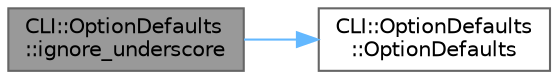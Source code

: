 digraph "CLI::OptionDefaults::ignore_underscore"
{
 // LATEX_PDF_SIZE
  bgcolor="transparent";
  edge [fontname=Helvetica,fontsize=10,labelfontname=Helvetica,labelfontsize=10];
  node [fontname=Helvetica,fontsize=10,shape=box,height=0.2,width=0.4];
  rankdir="LR";
  Node1 [id="Node000001",label="CLI::OptionDefaults\l::ignore_underscore",height=0.2,width=0.4,color="gray40", fillcolor="grey60", style="filled", fontcolor="black",tooltip="Ignore underscores in the option name"];
  Node1 -> Node2 [id="edge2_Node000001_Node000002",color="steelblue1",style="solid",tooltip=" "];
  Node2 [id="Node000002",label="CLI::OptionDefaults\l::OptionDefaults",height=0.2,width=0.4,color="grey40", fillcolor="white", style="filled",URL="$class_c_l_i_1_1_option_defaults.html#ab3b11a73b6f5ce805514b3f44cb9b079",tooltip=" "];
}
